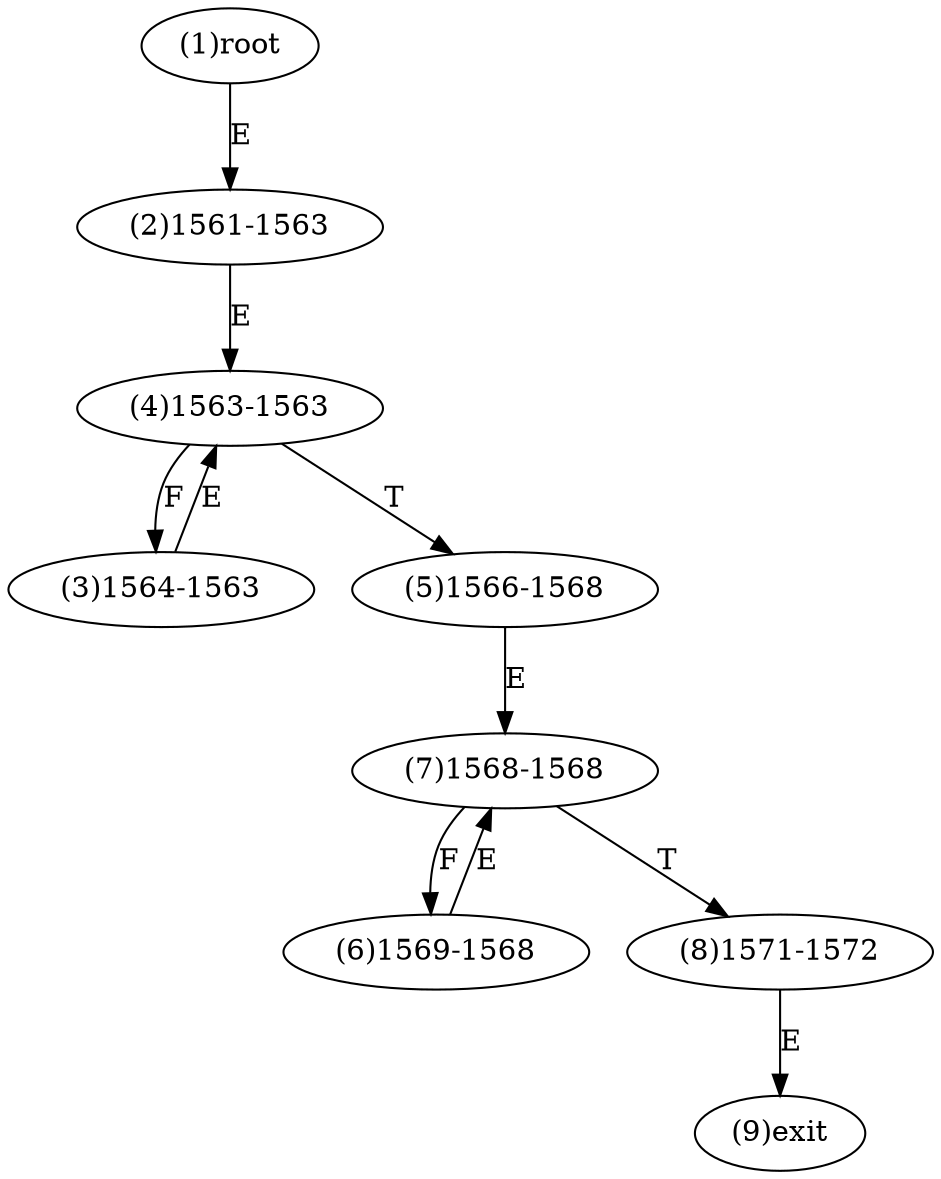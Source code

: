digraph "" { 
1[ label="(1)root"];
2[ label="(2)1561-1563"];
3[ label="(3)1564-1563"];
4[ label="(4)1563-1563"];
5[ label="(5)1566-1568"];
6[ label="(6)1569-1568"];
7[ label="(7)1568-1568"];
8[ label="(8)1571-1572"];
9[ label="(9)exit"];
1->2[ label="E"];
2->4[ label="E"];
3->4[ label="E"];
4->3[ label="F"];
4->5[ label="T"];
5->7[ label="E"];
6->7[ label="E"];
7->6[ label="F"];
7->8[ label="T"];
8->9[ label="E"];
}
